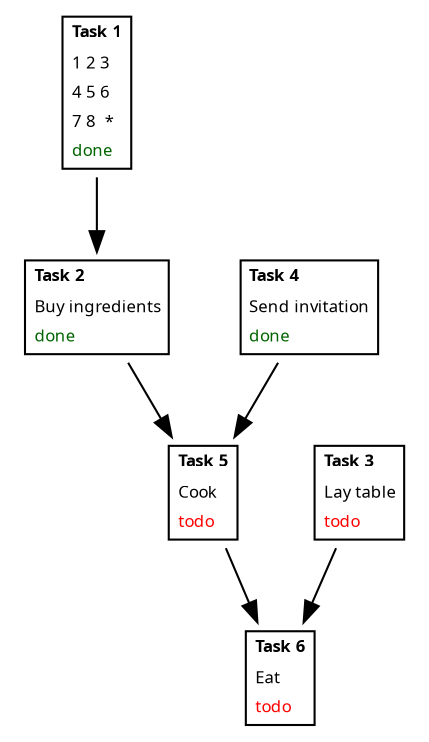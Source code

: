 digraph D {

  node [shape=plaintext fontname="Sans serif" fontsize="8"];

  task_menu [ label=<
   <table border="1" cellborder="0" cellspacing="1">
     <tr><td align="left"><b>Task 1</b></td></tr>
     <tr><td align="left">1 2 3</td></tr>
     <tr><td align="left">4 5 6</td></tr>
     <tr><td align="left">7 8  *</td></tr>
     <tr><td align="left"><font color="darkgreen">done</font></td></tr>
   </table>>];

  task_ingredients [ label=<
   <table border="1" cellborder="0" cellspacing="1">
     <tr><td align="left"><b>Task 2</b></td></tr>
     <tr><td align="left">Buy ingredients</td></tr>
     <tr><td align="left"><font color="darkgreen">done</font></td></tr>
   </table>>];

  task_invitation [ label=<
   <table border="1" cellborder="0" cellspacing="1">
     <tr><td align="left"><b>Task 4</b></td></tr>
     <tr><td align="left">Send invitation</td></tr>
     <tr><td align="left"><font color="darkgreen">done</font></td></tr>
   </table>>];

  task_cook [ label=<
   <table border="1" cellborder="0" cellspacing="1">
     <tr><td align="left"><b>Task 5</b></td></tr>
     <tr><td align="left">Cook</td></tr>
     <tr><td align="left"><font color="red">todo</font></td></tr>
   </table>>];

  task_table[ label=<
   <table border="1" cellborder="0" cellspacing="1">
     <tr><td align="left"><b>Task 3</b></td></tr>
     <tr><td align="left">Lay table</td></tr>
     <tr><td align="left"><font color="red">todo</font></td></tr>
   </table>>];

  task_eat[ label=<
   <table border="1" cellborder="0" cellspacing="1">
     <tr><td align="left"><b>Task 6</b></td></tr>
     <tr><td align="left">Eat</td></tr>
     <tr><td align="left"><font color="red">todo</font></td></tr>
   </table>>];


  task_menu        -> task_ingredients;
  task_ingredients -> task_cook;
  task_invitation  -> task_cook;
  task_table       -> task_eat;
  task_cook        -> task_eat;

}